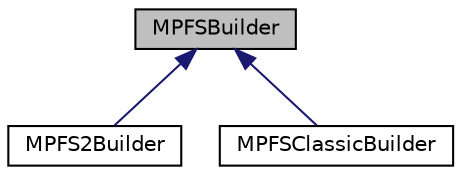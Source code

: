 digraph "MPFSBuilder"
{
  edge [fontname="Helvetica",fontsize="10",labelfontname="Helvetica",labelfontsize="10"];
  node [fontname="Helvetica",fontsize="10",shape=record];
  Node1 [label="MPFSBuilder",height=0.2,width=0.4,color="black", fillcolor="grey75", style="filled", fontcolor="black"];
  Node1 -> Node2 [dir="back",color="midnightblue",fontsize="10",style="solid"];
  Node2 [label="MPFS2Builder",height=0.2,width=0.4,color="black", fillcolor="white", style="filled",URL="$class_microchip_1_1_m_p_f_s2_builder.html"];
  Node1 -> Node3 [dir="back",color="midnightblue",fontsize="10",style="solid"];
  Node3 [label="MPFSClassicBuilder",height=0.2,width=0.4,color="black", fillcolor="white", style="filled",URL="$class_microchip_1_1_m_p_f_s_classic_builder.html"];
}
